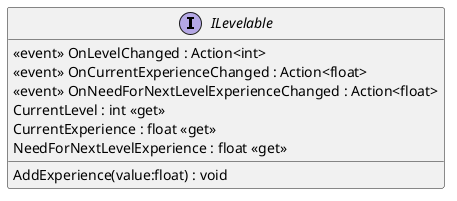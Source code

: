 @startuml
interface ILevelable {
     <<event>> OnLevelChanged : Action<int> 
     <<event>> OnCurrentExperienceChanged : Action<float> 
     <<event>> OnNeedForNextLevelExperienceChanged : Action<float> 
    CurrentLevel : int <<get>>
    CurrentExperience : float <<get>>
    NeedForNextLevelExperience : float <<get>>
    AddExperience(value:float) : void
}
@enduml
